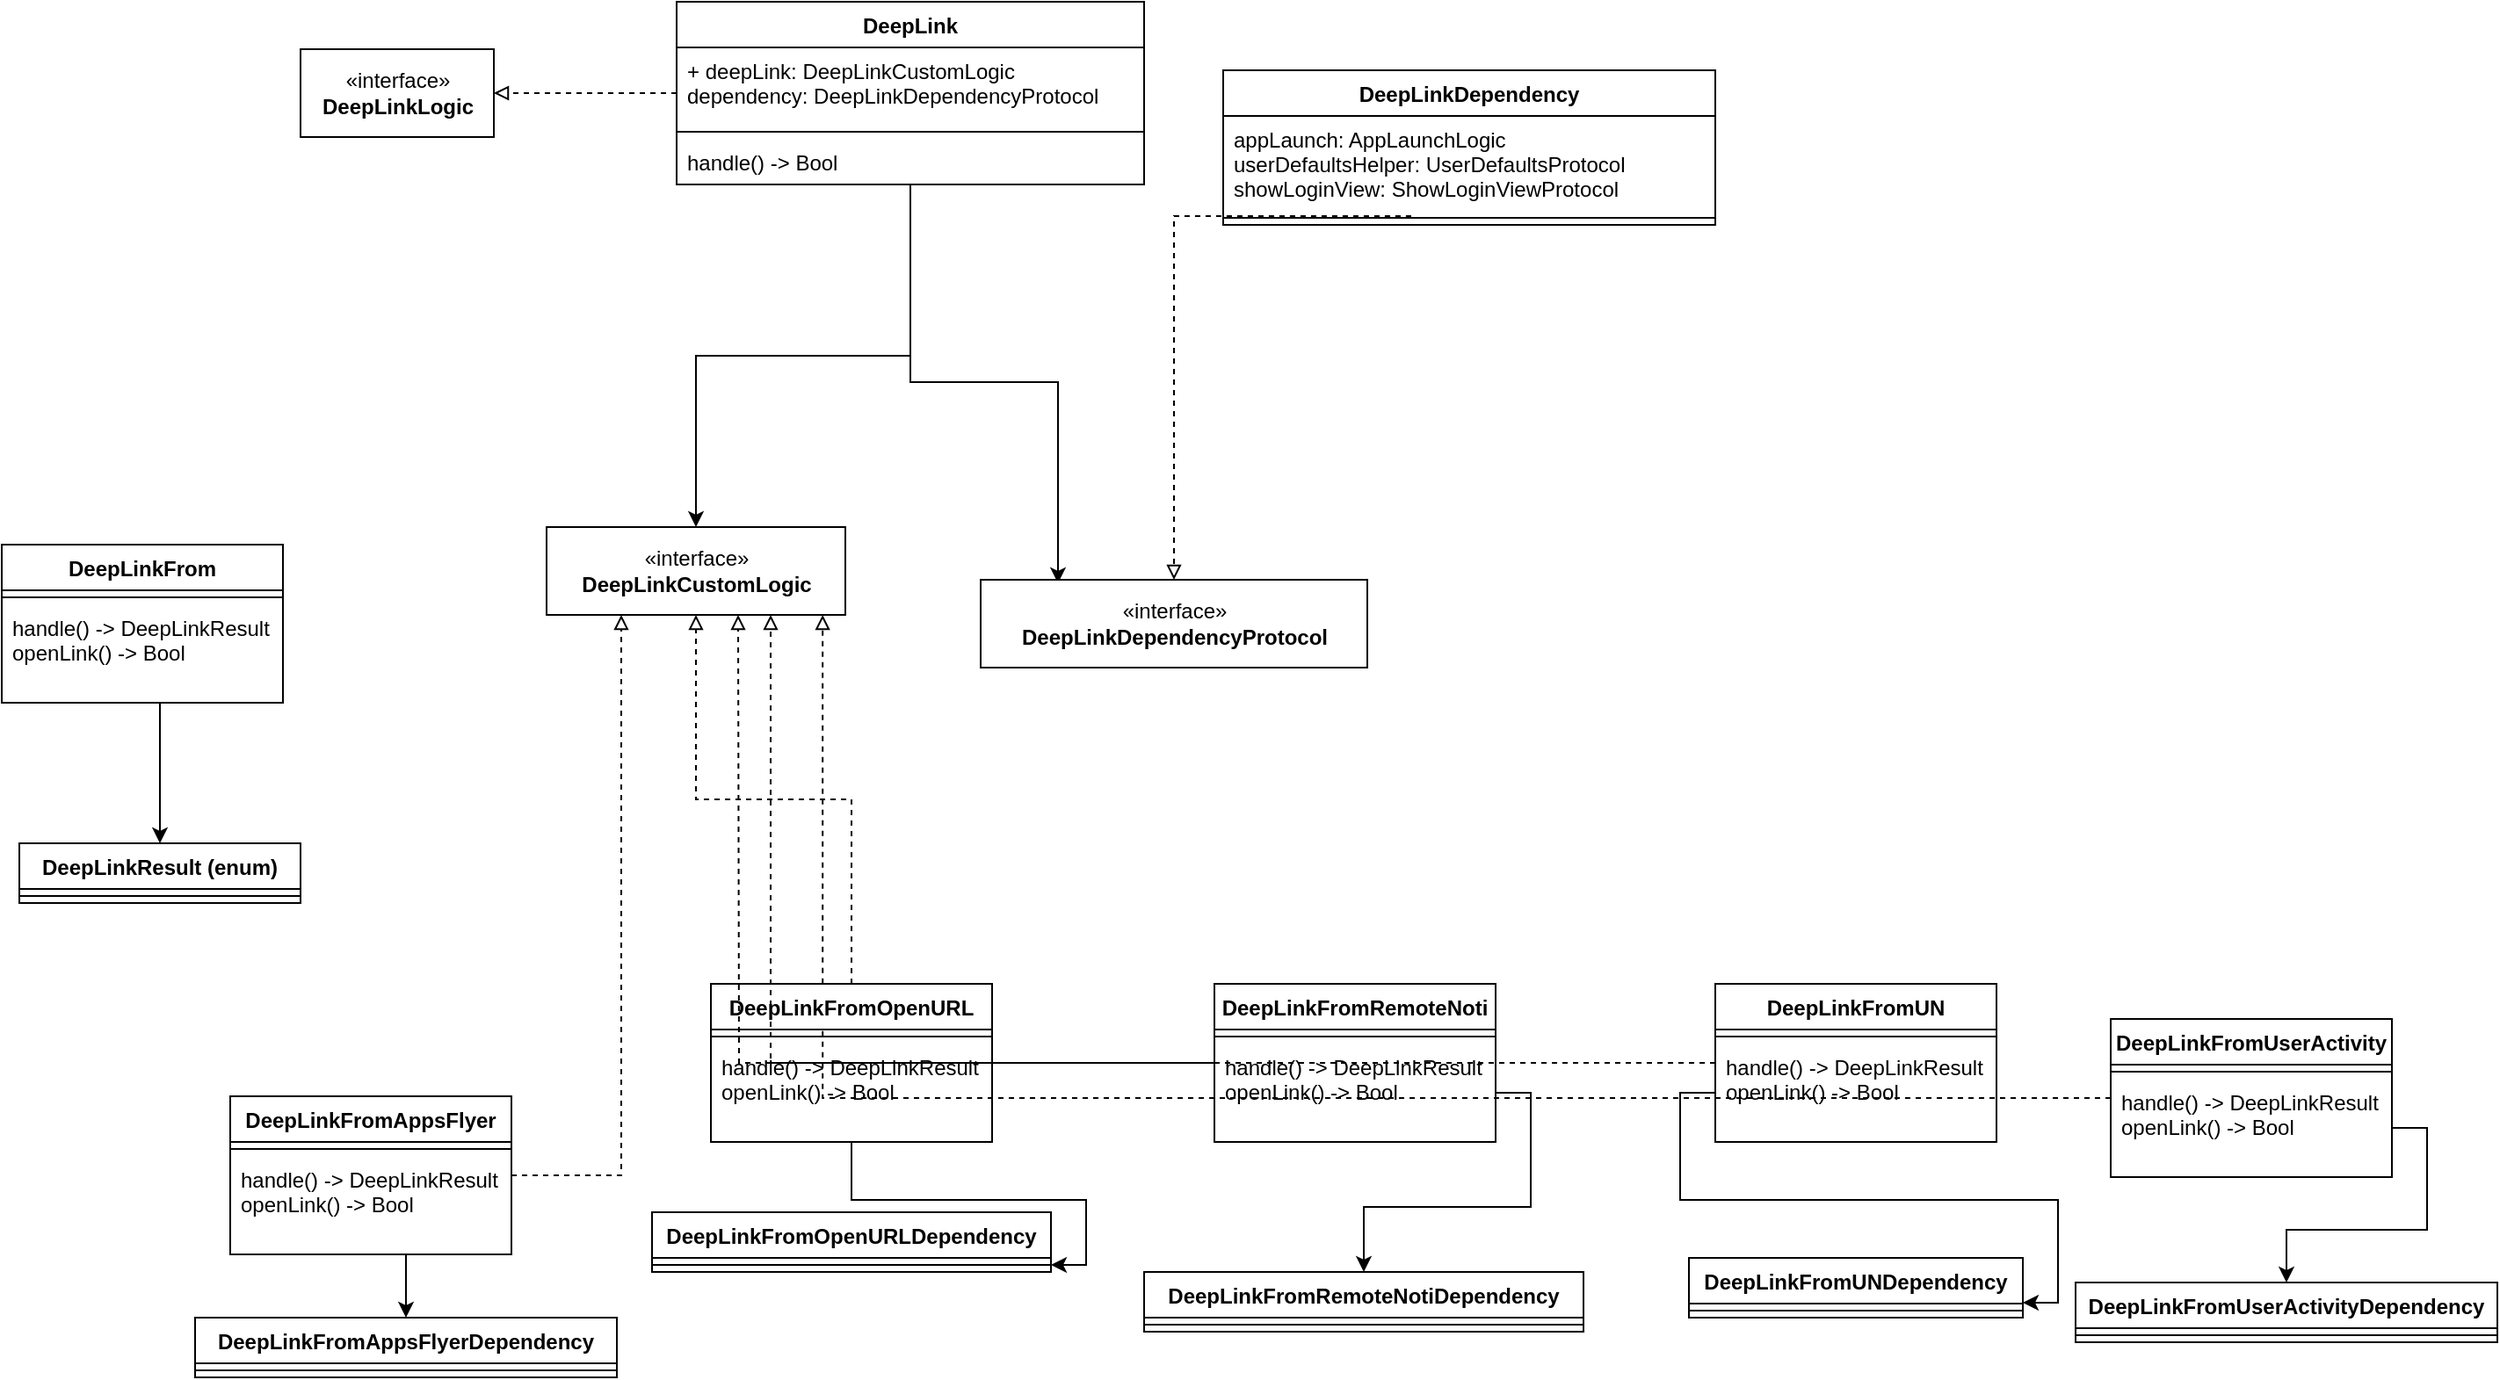 <mxfile version="17.2.1" type="github">
  <diagram id="C5RBs43oDa-KdzZeNtuy" name="Page-1">
    <mxGraphModel dx="1825" dy="1185" grid="1" gridSize="10" guides="1" tooltips="1" connect="1" arrows="1" fold="1" page="1" pageScale="1" pageWidth="827" pageHeight="1169" math="0" shadow="0">
      <root>
        <mxCell id="WIyWlLk6GJQsqaUBKTNV-0" />
        <mxCell id="WIyWlLk6GJQsqaUBKTNV-1" parent="WIyWlLk6GJQsqaUBKTNV-0" />
        <mxCell id="Zko3_Acx1T2fidtYqWdB-11" style="edgeStyle=orthogonalEdgeStyle;rounded=0;orthogonalLoop=1;jettySize=auto;html=1;endArrow=block;endFill=0;dashed=1;" edge="1" parent="WIyWlLk6GJQsqaUBKTNV-1" source="Zko3_Acx1T2fidtYqWdB-6" target="Zko3_Acx1T2fidtYqWdB-10">
          <mxGeometry relative="1" as="geometry" />
        </mxCell>
        <mxCell id="Zko3_Acx1T2fidtYqWdB-42" style="edgeStyle=orthogonalEdgeStyle;rounded=0;orthogonalLoop=1;jettySize=auto;html=1;endArrow=classic;endFill=1;" edge="1" parent="WIyWlLk6GJQsqaUBKTNV-1" source="Zko3_Acx1T2fidtYqWdB-6" target="Zko3_Acx1T2fidtYqWdB-32">
          <mxGeometry relative="1" as="geometry" />
        </mxCell>
        <mxCell id="Zko3_Acx1T2fidtYqWdB-92" style="edgeStyle=orthogonalEdgeStyle;rounded=0;orthogonalLoop=1;jettySize=auto;html=1;entryX=0.2;entryY=0.04;entryDx=0;entryDy=0;entryPerimeter=0;endArrow=classic;endFill=1;" edge="1" parent="WIyWlLk6GJQsqaUBKTNV-1" source="Zko3_Acx1T2fidtYqWdB-6" target="Zko3_Acx1T2fidtYqWdB-47">
          <mxGeometry relative="1" as="geometry" />
        </mxCell>
        <mxCell id="Zko3_Acx1T2fidtYqWdB-6" value="DeepLink" style="swimlane;fontStyle=1;align=center;verticalAlign=top;childLayout=stackLayout;horizontal=1;startSize=26;horizontalStack=0;resizeParent=1;resizeParentMax=0;resizeLast=0;collapsible=1;marginBottom=0;" vertex="1" parent="WIyWlLk6GJQsqaUBKTNV-1">
          <mxGeometry x="434" y="281" width="266" height="104" as="geometry" />
        </mxCell>
        <mxCell id="Zko3_Acx1T2fidtYqWdB-7" value="+ deepLink: DeepLinkCustomLogic&#xa;dependency: DeepLinkDependencyProtocol" style="text;strokeColor=none;fillColor=none;align=left;verticalAlign=top;spacingLeft=4;spacingRight=4;overflow=hidden;rotatable=0;points=[[0,0.5],[1,0.5]];portConstraint=eastwest;" vertex="1" parent="Zko3_Acx1T2fidtYqWdB-6">
          <mxGeometry y="26" width="266" height="44" as="geometry" />
        </mxCell>
        <mxCell id="Zko3_Acx1T2fidtYqWdB-8" value="" style="line;strokeWidth=1;fillColor=none;align=left;verticalAlign=middle;spacingTop=-1;spacingLeft=3;spacingRight=3;rotatable=0;labelPosition=right;points=[];portConstraint=eastwest;" vertex="1" parent="Zko3_Acx1T2fidtYqWdB-6">
          <mxGeometry y="70" width="266" height="8" as="geometry" />
        </mxCell>
        <mxCell id="Zko3_Acx1T2fidtYqWdB-9" value="handle() -&gt; Bool" style="text;strokeColor=none;fillColor=none;align=left;verticalAlign=top;spacingLeft=4;spacingRight=4;overflow=hidden;rotatable=0;points=[[0,0.5],[1,0.5]];portConstraint=eastwest;" vertex="1" parent="Zko3_Acx1T2fidtYqWdB-6">
          <mxGeometry y="78" width="266" height="26" as="geometry" />
        </mxCell>
        <mxCell id="Zko3_Acx1T2fidtYqWdB-10" value="«interface»&lt;br&gt;&lt;b&gt;DeepLinkLogic&lt;/b&gt;" style="html=1;" vertex="1" parent="WIyWlLk6GJQsqaUBKTNV-1">
          <mxGeometry x="220" y="308" width="110" height="50" as="geometry" />
        </mxCell>
        <mxCell id="Zko3_Acx1T2fidtYqWdB-24" value="DeepLinkFrom" style="swimlane;fontStyle=1;align=center;verticalAlign=top;childLayout=stackLayout;horizontal=1;startSize=26;horizontalStack=0;resizeParent=1;resizeParentMax=0;resizeLast=0;collapsible=1;marginBottom=0;" vertex="1" parent="WIyWlLk6GJQsqaUBKTNV-1">
          <mxGeometry x="50" y="590" width="160" height="90" as="geometry" />
        </mxCell>
        <mxCell id="Zko3_Acx1T2fidtYqWdB-26" value="" style="line;strokeWidth=1;fillColor=none;align=left;verticalAlign=middle;spacingTop=-1;spacingLeft=3;spacingRight=3;rotatable=0;labelPosition=right;points=[];portConstraint=eastwest;" vertex="1" parent="Zko3_Acx1T2fidtYqWdB-24">
          <mxGeometry y="26" width="160" height="8" as="geometry" />
        </mxCell>
        <mxCell id="Zko3_Acx1T2fidtYqWdB-27" value="handle() -&gt; DeepLinkResult&#xa;openLink() -&gt; Bool" style="text;strokeColor=none;fillColor=none;align=left;verticalAlign=top;spacingLeft=4;spacingRight=4;overflow=hidden;rotatable=0;points=[[0,0.5],[1,0.5]];portConstraint=eastwest;" vertex="1" parent="Zko3_Acx1T2fidtYqWdB-24">
          <mxGeometry y="34" width="160" height="56" as="geometry" />
        </mxCell>
        <mxCell id="Zko3_Acx1T2fidtYqWdB-32" value="«interface»&lt;br&gt;&lt;b&gt;DeepLinkCustomLogic&lt;/b&gt;" style="html=1;" vertex="1" parent="WIyWlLk6GJQsqaUBKTNV-1">
          <mxGeometry x="360" y="580" width="170" height="50" as="geometry" />
        </mxCell>
        <mxCell id="Zko3_Acx1T2fidtYqWdB-37" value="DeepLinkResult (enum)" style="swimlane;fontStyle=1;align=center;verticalAlign=top;childLayout=stackLayout;horizontal=1;startSize=26;horizontalStack=0;resizeParent=1;resizeParentMax=0;resizeLast=0;collapsible=1;marginBottom=0;" vertex="1" parent="WIyWlLk6GJQsqaUBKTNV-1">
          <mxGeometry x="60" y="760" width="160" height="34" as="geometry" />
        </mxCell>
        <mxCell id="Zko3_Acx1T2fidtYqWdB-39" value="" style="line;strokeWidth=1;fillColor=none;align=left;verticalAlign=middle;spacingTop=-1;spacingLeft=3;spacingRight=3;rotatable=0;labelPosition=right;points=[];portConstraint=eastwest;" vertex="1" parent="Zko3_Acx1T2fidtYqWdB-37">
          <mxGeometry y="26" width="160" height="8" as="geometry" />
        </mxCell>
        <mxCell id="Zko3_Acx1T2fidtYqWdB-41" style="edgeStyle=orthogonalEdgeStyle;rounded=0;orthogonalLoop=1;jettySize=auto;html=1;endArrow=classic;endFill=1;" edge="1" parent="WIyWlLk6GJQsqaUBKTNV-1" source="Zko3_Acx1T2fidtYqWdB-27" target="Zko3_Acx1T2fidtYqWdB-37">
          <mxGeometry relative="1" as="geometry">
            <Array as="points">
              <mxPoint x="140" y="690" />
              <mxPoint x="140" y="690" />
            </Array>
          </mxGeometry>
        </mxCell>
        <mxCell id="Zko3_Acx1T2fidtYqWdB-43" value="DeepLinkDependency" style="swimlane;fontStyle=1;align=center;verticalAlign=top;childLayout=stackLayout;horizontal=1;startSize=26;horizontalStack=0;resizeParent=1;resizeParentMax=0;resizeLast=0;collapsible=1;marginBottom=0;" vertex="1" parent="WIyWlLk6GJQsqaUBKTNV-1">
          <mxGeometry x="745" y="320" width="280" height="88" as="geometry" />
        </mxCell>
        <mxCell id="Zko3_Acx1T2fidtYqWdB-44" value="appLaunch: AppLaunchLogic&#xa;userDefaultsHelper: UserDefaultsProtocol &#xa;showLoginView: ShowLoginViewProtocol" style="text;strokeColor=none;fillColor=none;align=left;verticalAlign=top;spacingLeft=4;spacingRight=4;overflow=hidden;rotatable=0;points=[[0,0.5],[1,0.5]];portConstraint=eastwest;" vertex="1" parent="Zko3_Acx1T2fidtYqWdB-43">
          <mxGeometry y="26" width="280" height="54" as="geometry" />
        </mxCell>
        <mxCell id="Zko3_Acx1T2fidtYqWdB-45" value="" style="line;strokeWidth=1;fillColor=none;align=left;verticalAlign=middle;spacingTop=-1;spacingLeft=3;spacingRight=3;rotatable=0;labelPosition=right;points=[];portConstraint=eastwest;" vertex="1" parent="Zko3_Acx1T2fidtYqWdB-43">
          <mxGeometry y="80" width="280" height="8" as="geometry" />
        </mxCell>
        <mxCell id="Zko3_Acx1T2fidtYqWdB-47" value="«interface»&lt;br&gt;&lt;b&gt;DeepLinkDependencyProtocol&lt;/b&gt;" style="html=1;" vertex="1" parent="WIyWlLk6GJQsqaUBKTNV-1">
          <mxGeometry x="607" y="610" width="220" height="50" as="geometry" />
        </mxCell>
        <mxCell id="Zko3_Acx1T2fidtYqWdB-49" style="edgeStyle=orthogonalEdgeStyle;rounded=0;orthogonalLoop=1;jettySize=auto;html=1;endArrow=block;endFill=0;dashed=1;exitX=0.382;exitY=0.375;exitDx=0;exitDy=0;exitPerimeter=0;" edge="1" parent="WIyWlLk6GJQsqaUBKTNV-1" source="Zko3_Acx1T2fidtYqWdB-45" target="Zko3_Acx1T2fidtYqWdB-47">
          <mxGeometry relative="1" as="geometry">
            <mxPoint x="690" y="511" as="sourcePoint" />
          </mxGeometry>
        </mxCell>
        <mxCell id="Zko3_Acx1T2fidtYqWdB-83" style="edgeStyle=orthogonalEdgeStyle;rounded=0;orthogonalLoop=1;jettySize=auto;html=1;entryX=0.25;entryY=1;entryDx=0;entryDy=0;endArrow=block;endFill=0;dashed=1;" edge="1" parent="WIyWlLk6GJQsqaUBKTNV-1" source="Zko3_Acx1T2fidtYqWdB-50" target="Zko3_Acx1T2fidtYqWdB-32">
          <mxGeometry relative="1" as="geometry" />
        </mxCell>
        <mxCell id="Zko3_Acx1T2fidtYqWdB-50" value="DeepLinkFromAppsFlyer" style="swimlane;fontStyle=1;align=center;verticalAlign=top;childLayout=stackLayout;horizontal=1;startSize=26;horizontalStack=0;resizeParent=1;resizeParentMax=0;resizeLast=0;collapsible=1;marginBottom=0;" vertex="1" parent="WIyWlLk6GJQsqaUBKTNV-1">
          <mxGeometry x="180" y="904" width="160" height="90" as="geometry" />
        </mxCell>
        <mxCell id="Zko3_Acx1T2fidtYqWdB-51" value="" style="line;strokeWidth=1;fillColor=none;align=left;verticalAlign=middle;spacingTop=-1;spacingLeft=3;spacingRight=3;rotatable=0;labelPosition=right;points=[];portConstraint=eastwest;" vertex="1" parent="Zko3_Acx1T2fidtYqWdB-50">
          <mxGeometry y="26" width="160" height="8" as="geometry" />
        </mxCell>
        <mxCell id="Zko3_Acx1T2fidtYqWdB-52" value="handle() -&gt; DeepLinkResult&#xa;openLink() -&gt; Bool" style="text;strokeColor=none;fillColor=none;align=left;verticalAlign=top;spacingLeft=4;spacingRight=4;overflow=hidden;rotatable=0;points=[[0,0.5],[1,0.5]];portConstraint=eastwest;" vertex="1" parent="Zko3_Acx1T2fidtYqWdB-50">
          <mxGeometry y="34" width="160" height="56" as="geometry" />
        </mxCell>
        <mxCell id="Zko3_Acx1T2fidtYqWdB-91" style="edgeStyle=orthogonalEdgeStyle;rounded=0;orthogonalLoop=1;jettySize=auto;html=1;entryX=0.924;entryY=1;entryDx=0;entryDy=0;entryPerimeter=0;dashed=1;endArrow=block;endFill=0;" edge="1" parent="WIyWlLk6GJQsqaUBKTNV-1" source="Zko3_Acx1T2fidtYqWdB-53" target="Zko3_Acx1T2fidtYqWdB-32">
          <mxGeometry relative="1" as="geometry" />
        </mxCell>
        <mxCell id="Zko3_Acx1T2fidtYqWdB-53" value="DeepLinkFromUserActivity" style="swimlane;fontStyle=1;align=center;verticalAlign=top;childLayout=stackLayout;horizontal=1;startSize=26;horizontalStack=0;resizeParent=1;resizeParentMax=0;resizeLast=0;collapsible=1;marginBottom=0;" vertex="1" parent="WIyWlLk6GJQsqaUBKTNV-1">
          <mxGeometry x="1250" y="860" width="160" height="90" as="geometry" />
        </mxCell>
        <mxCell id="Zko3_Acx1T2fidtYqWdB-54" value="" style="line;strokeWidth=1;fillColor=none;align=left;verticalAlign=middle;spacingTop=-1;spacingLeft=3;spacingRight=3;rotatable=0;labelPosition=right;points=[];portConstraint=eastwest;" vertex="1" parent="Zko3_Acx1T2fidtYqWdB-53">
          <mxGeometry y="26" width="160" height="8" as="geometry" />
        </mxCell>
        <mxCell id="Zko3_Acx1T2fidtYqWdB-55" value="handle() -&gt; DeepLinkResult&#xa;openLink() -&gt; Bool" style="text;strokeColor=none;fillColor=none;align=left;verticalAlign=top;spacingLeft=4;spacingRight=4;overflow=hidden;rotatable=0;points=[[0,0.5],[1,0.5]];portConstraint=eastwest;" vertex="1" parent="Zko3_Acx1T2fidtYqWdB-53">
          <mxGeometry y="34" width="160" height="56" as="geometry" />
        </mxCell>
        <mxCell id="Zko3_Acx1T2fidtYqWdB-84" value="" style="edgeStyle=orthogonalEdgeStyle;rounded=0;orthogonalLoop=1;jettySize=auto;html=1;endArrow=classic;endFill=1;" edge="1" parent="WIyWlLk6GJQsqaUBKTNV-1" source="Zko3_Acx1T2fidtYqWdB-56" target="Zko3_Acx1T2fidtYqWdB-79">
          <mxGeometry relative="1" as="geometry" />
        </mxCell>
        <mxCell id="Zko3_Acx1T2fidtYqWdB-88" style="edgeStyle=orthogonalEdgeStyle;rounded=0;orthogonalLoop=1;jettySize=auto;html=1;dashed=1;endArrow=block;endFill=0;entryX=0.5;entryY=1;entryDx=0;entryDy=0;" edge="1" parent="WIyWlLk6GJQsqaUBKTNV-1" source="Zko3_Acx1T2fidtYqWdB-56" target="Zko3_Acx1T2fidtYqWdB-32">
          <mxGeometry relative="1" as="geometry">
            <mxPoint x="450" y="640" as="targetPoint" />
          </mxGeometry>
        </mxCell>
        <mxCell id="Zko3_Acx1T2fidtYqWdB-56" value="DeepLinkFromOpenURL" style="swimlane;fontStyle=1;align=center;verticalAlign=top;childLayout=stackLayout;horizontal=1;startSize=26;horizontalStack=0;resizeParent=1;resizeParentMax=0;resizeLast=0;collapsible=1;marginBottom=0;" vertex="1" parent="WIyWlLk6GJQsqaUBKTNV-1">
          <mxGeometry x="453.5" y="840" width="160" height="90" as="geometry" />
        </mxCell>
        <mxCell id="Zko3_Acx1T2fidtYqWdB-57" value="" style="line;strokeWidth=1;fillColor=none;align=left;verticalAlign=middle;spacingTop=-1;spacingLeft=3;spacingRight=3;rotatable=0;labelPosition=right;points=[];portConstraint=eastwest;" vertex="1" parent="Zko3_Acx1T2fidtYqWdB-56">
          <mxGeometry y="26" width="160" height="8" as="geometry" />
        </mxCell>
        <mxCell id="Zko3_Acx1T2fidtYqWdB-58" value="handle() -&gt; DeepLinkResult&#xa;openLink() -&gt; Bool" style="text;strokeColor=none;fillColor=none;align=left;verticalAlign=top;spacingLeft=4;spacingRight=4;overflow=hidden;rotatable=0;points=[[0,0.5],[1,0.5]];portConstraint=eastwest;" vertex="1" parent="Zko3_Acx1T2fidtYqWdB-56">
          <mxGeometry y="34" width="160" height="56" as="geometry" />
        </mxCell>
        <mxCell id="Zko3_Acx1T2fidtYqWdB-89" style="edgeStyle=orthogonalEdgeStyle;rounded=0;orthogonalLoop=1;jettySize=auto;html=1;dashed=1;endArrow=block;endFill=0;" edge="1" parent="WIyWlLk6GJQsqaUBKTNV-1" source="Zko3_Acx1T2fidtYqWdB-59">
          <mxGeometry relative="1" as="geometry">
            <mxPoint x="469" y="630" as="targetPoint" />
          </mxGeometry>
        </mxCell>
        <mxCell id="Zko3_Acx1T2fidtYqWdB-59" value="DeepLinkFromRemoteNoti" style="swimlane;fontStyle=1;align=center;verticalAlign=top;childLayout=stackLayout;horizontal=1;startSize=26;horizontalStack=0;resizeParent=1;resizeParentMax=0;resizeLast=0;collapsible=1;marginBottom=0;" vertex="1" parent="WIyWlLk6GJQsqaUBKTNV-1">
          <mxGeometry x="740" y="840" width="160" height="90" as="geometry" />
        </mxCell>
        <mxCell id="Zko3_Acx1T2fidtYqWdB-60" value="" style="line;strokeWidth=1;fillColor=none;align=left;verticalAlign=middle;spacingTop=-1;spacingLeft=3;spacingRight=3;rotatable=0;labelPosition=right;points=[];portConstraint=eastwest;" vertex="1" parent="Zko3_Acx1T2fidtYqWdB-59">
          <mxGeometry y="26" width="160" height="8" as="geometry" />
        </mxCell>
        <mxCell id="Zko3_Acx1T2fidtYqWdB-61" value="handle() -&gt; DeepLinkResult&#xa;openLink() -&gt; Bool" style="text;strokeColor=none;fillColor=none;align=left;verticalAlign=top;spacingLeft=4;spacingRight=4;overflow=hidden;rotatable=0;points=[[0,0.5],[1,0.5]];portConstraint=eastwest;" vertex="1" parent="Zko3_Acx1T2fidtYqWdB-59">
          <mxGeometry y="34" width="160" height="56" as="geometry" />
        </mxCell>
        <mxCell id="Zko3_Acx1T2fidtYqWdB-90" style="edgeStyle=orthogonalEdgeStyle;rounded=0;orthogonalLoop=1;jettySize=auto;html=1;entryX=0.75;entryY=1;entryDx=0;entryDy=0;dashed=1;endArrow=block;endFill=0;" edge="1" parent="WIyWlLk6GJQsqaUBKTNV-1" source="Zko3_Acx1T2fidtYqWdB-62" target="Zko3_Acx1T2fidtYqWdB-32">
          <mxGeometry relative="1" as="geometry" />
        </mxCell>
        <mxCell id="Zko3_Acx1T2fidtYqWdB-62" value="DeepLinkFromUN" style="swimlane;fontStyle=1;align=center;verticalAlign=top;childLayout=stackLayout;horizontal=1;startSize=26;horizontalStack=0;resizeParent=1;resizeParentMax=0;resizeLast=0;collapsible=1;marginBottom=0;" vertex="1" parent="WIyWlLk6GJQsqaUBKTNV-1">
          <mxGeometry x="1025" y="840" width="160" height="90" as="geometry" />
        </mxCell>
        <mxCell id="Zko3_Acx1T2fidtYqWdB-63" value="" style="line;strokeWidth=1;fillColor=none;align=left;verticalAlign=middle;spacingTop=-1;spacingLeft=3;spacingRight=3;rotatable=0;labelPosition=right;points=[];portConstraint=eastwest;" vertex="1" parent="Zko3_Acx1T2fidtYqWdB-62">
          <mxGeometry y="26" width="160" height="8" as="geometry" />
        </mxCell>
        <mxCell id="Zko3_Acx1T2fidtYqWdB-64" value="handle() -&gt; DeepLinkResult&#xa;openLink() -&gt; Bool" style="text;strokeColor=none;fillColor=none;align=left;verticalAlign=top;spacingLeft=4;spacingRight=4;overflow=hidden;rotatable=0;points=[[0,0.5],[1,0.5]];portConstraint=eastwest;" vertex="1" parent="Zko3_Acx1T2fidtYqWdB-62">
          <mxGeometry y="34" width="160" height="56" as="geometry" />
        </mxCell>
        <mxCell id="Zko3_Acx1T2fidtYqWdB-65" value="DeepLinkFromAppsFlyerDependency" style="swimlane;fontStyle=1;align=center;verticalAlign=top;childLayout=stackLayout;horizontal=1;startSize=26;horizontalStack=0;resizeParent=1;resizeParentMax=0;resizeLast=0;collapsible=1;marginBottom=0;" vertex="1" parent="WIyWlLk6GJQsqaUBKTNV-1">
          <mxGeometry x="160" y="1030" width="240" height="34" as="geometry" />
        </mxCell>
        <mxCell id="Zko3_Acx1T2fidtYqWdB-66" value="" style="line;strokeWidth=1;fillColor=none;align=left;verticalAlign=middle;spacingTop=-1;spacingLeft=3;spacingRight=3;rotatable=0;labelPosition=right;points=[];portConstraint=eastwest;" vertex="1" parent="Zko3_Acx1T2fidtYqWdB-65">
          <mxGeometry y="26" width="240" height="8" as="geometry" />
        </mxCell>
        <mxCell id="Zko3_Acx1T2fidtYqWdB-72" value="DeepLinkFromUserActivityDependency" style="swimlane;fontStyle=1;align=center;verticalAlign=top;childLayout=stackLayout;horizontal=1;startSize=26;horizontalStack=0;resizeParent=1;resizeParentMax=0;resizeLast=0;collapsible=1;marginBottom=0;" vertex="1" parent="WIyWlLk6GJQsqaUBKTNV-1">
          <mxGeometry x="1230" y="1010" width="240" height="34" as="geometry" />
        </mxCell>
        <mxCell id="Zko3_Acx1T2fidtYqWdB-73" value="" style="line;strokeWidth=1;fillColor=none;align=left;verticalAlign=middle;spacingTop=-1;spacingLeft=3;spacingRight=3;rotatable=0;labelPosition=right;points=[];portConstraint=eastwest;" vertex="1" parent="Zko3_Acx1T2fidtYqWdB-72">
          <mxGeometry y="26" width="240" height="8" as="geometry" />
        </mxCell>
        <mxCell id="Zko3_Acx1T2fidtYqWdB-74" value="DeepLinkFromUNDependency" style="swimlane;fontStyle=1;align=center;verticalAlign=top;childLayout=stackLayout;horizontal=1;startSize=26;horizontalStack=0;resizeParent=1;resizeParentMax=0;resizeLast=0;collapsible=1;marginBottom=0;" vertex="1" parent="WIyWlLk6GJQsqaUBKTNV-1">
          <mxGeometry x="1010" y="996" width="190" height="34" as="geometry" />
        </mxCell>
        <mxCell id="Zko3_Acx1T2fidtYqWdB-75" value="" style="line;strokeWidth=1;fillColor=none;align=left;verticalAlign=middle;spacingTop=-1;spacingLeft=3;spacingRight=3;rotatable=0;labelPosition=right;points=[];portConstraint=eastwest;" vertex="1" parent="Zko3_Acx1T2fidtYqWdB-74">
          <mxGeometry y="26" width="190" height="8" as="geometry" />
        </mxCell>
        <mxCell id="Zko3_Acx1T2fidtYqWdB-76" value="DeepLinkFromRemoteNotiDependency" style="swimlane;fontStyle=1;align=center;verticalAlign=top;childLayout=stackLayout;horizontal=1;startSize=26;horizontalStack=0;resizeParent=1;resizeParentMax=0;resizeLast=0;collapsible=1;marginBottom=0;" vertex="1" parent="WIyWlLk6GJQsqaUBKTNV-1">
          <mxGeometry x="700" y="1004" width="250" height="34" as="geometry" />
        </mxCell>
        <mxCell id="Zko3_Acx1T2fidtYqWdB-77" value="" style="line;strokeWidth=1;fillColor=none;align=left;verticalAlign=middle;spacingTop=-1;spacingLeft=3;spacingRight=3;rotatable=0;labelPosition=right;points=[];portConstraint=eastwest;" vertex="1" parent="Zko3_Acx1T2fidtYqWdB-76">
          <mxGeometry y="26" width="250" height="8" as="geometry" />
        </mxCell>
        <mxCell id="Zko3_Acx1T2fidtYqWdB-78" value="DeepLinkFromOpenURLDependency" style="swimlane;fontStyle=1;align=center;verticalAlign=top;childLayout=stackLayout;horizontal=1;startSize=26;horizontalStack=0;resizeParent=1;resizeParentMax=0;resizeLast=0;collapsible=1;marginBottom=0;" vertex="1" parent="WIyWlLk6GJQsqaUBKTNV-1">
          <mxGeometry x="420" y="970" width="227" height="34" as="geometry" />
        </mxCell>
        <mxCell id="Zko3_Acx1T2fidtYqWdB-79" value="" style="line;strokeWidth=1;fillColor=none;align=left;verticalAlign=middle;spacingTop=-1;spacingLeft=3;spacingRight=3;rotatable=0;labelPosition=right;points=[];portConstraint=eastwest;" vertex="1" parent="Zko3_Acx1T2fidtYqWdB-78">
          <mxGeometry y="26" width="227" height="8" as="geometry" />
        </mxCell>
        <mxCell id="Zko3_Acx1T2fidtYqWdB-82" style="edgeStyle=orthogonalEdgeStyle;rounded=0;orthogonalLoop=1;jettySize=auto;html=1;endArrow=classic;endFill=1;" edge="1" parent="WIyWlLk6GJQsqaUBKTNV-1" source="Zko3_Acx1T2fidtYqWdB-52" target="Zko3_Acx1T2fidtYqWdB-65">
          <mxGeometry relative="1" as="geometry">
            <Array as="points">
              <mxPoint x="280" y="1000" />
              <mxPoint x="280" y="1000" />
            </Array>
          </mxGeometry>
        </mxCell>
        <mxCell id="Zko3_Acx1T2fidtYqWdB-85" style="edgeStyle=orthogonalEdgeStyle;rounded=0;orthogonalLoop=1;jettySize=auto;html=1;endArrow=classic;endFill=1;" edge="1" parent="WIyWlLk6GJQsqaUBKTNV-1" source="Zko3_Acx1T2fidtYqWdB-61" target="Zko3_Acx1T2fidtYqWdB-76">
          <mxGeometry relative="1" as="geometry" />
        </mxCell>
        <mxCell id="Zko3_Acx1T2fidtYqWdB-86" style="edgeStyle=orthogonalEdgeStyle;rounded=0;orthogonalLoop=1;jettySize=auto;html=1;entryX=1;entryY=0.75;entryDx=0;entryDy=0;endArrow=classic;endFill=1;" edge="1" parent="WIyWlLk6GJQsqaUBKTNV-1" source="Zko3_Acx1T2fidtYqWdB-64" target="Zko3_Acx1T2fidtYqWdB-74">
          <mxGeometry relative="1" as="geometry" />
        </mxCell>
        <mxCell id="Zko3_Acx1T2fidtYqWdB-87" style="edgeStyle=orthogonalEdgeStyle;rounded=0;orthogonalLoop=1;jettySize=auto;html=1;endArrow=classic;endFill=1;" edge="1" parent="WIyWlLk6GJQsqaUBKTNV-1" source="Zko3_Acx1T2fidtYqWdB-55" target="Zko3_Acx1T2fidtYqWdB-72">
          <mxGeometry relative="1" as="geometry" />
        </mxCell>
      </root>
    </mxGraphModel>
  </diagram>
</mxfile>
